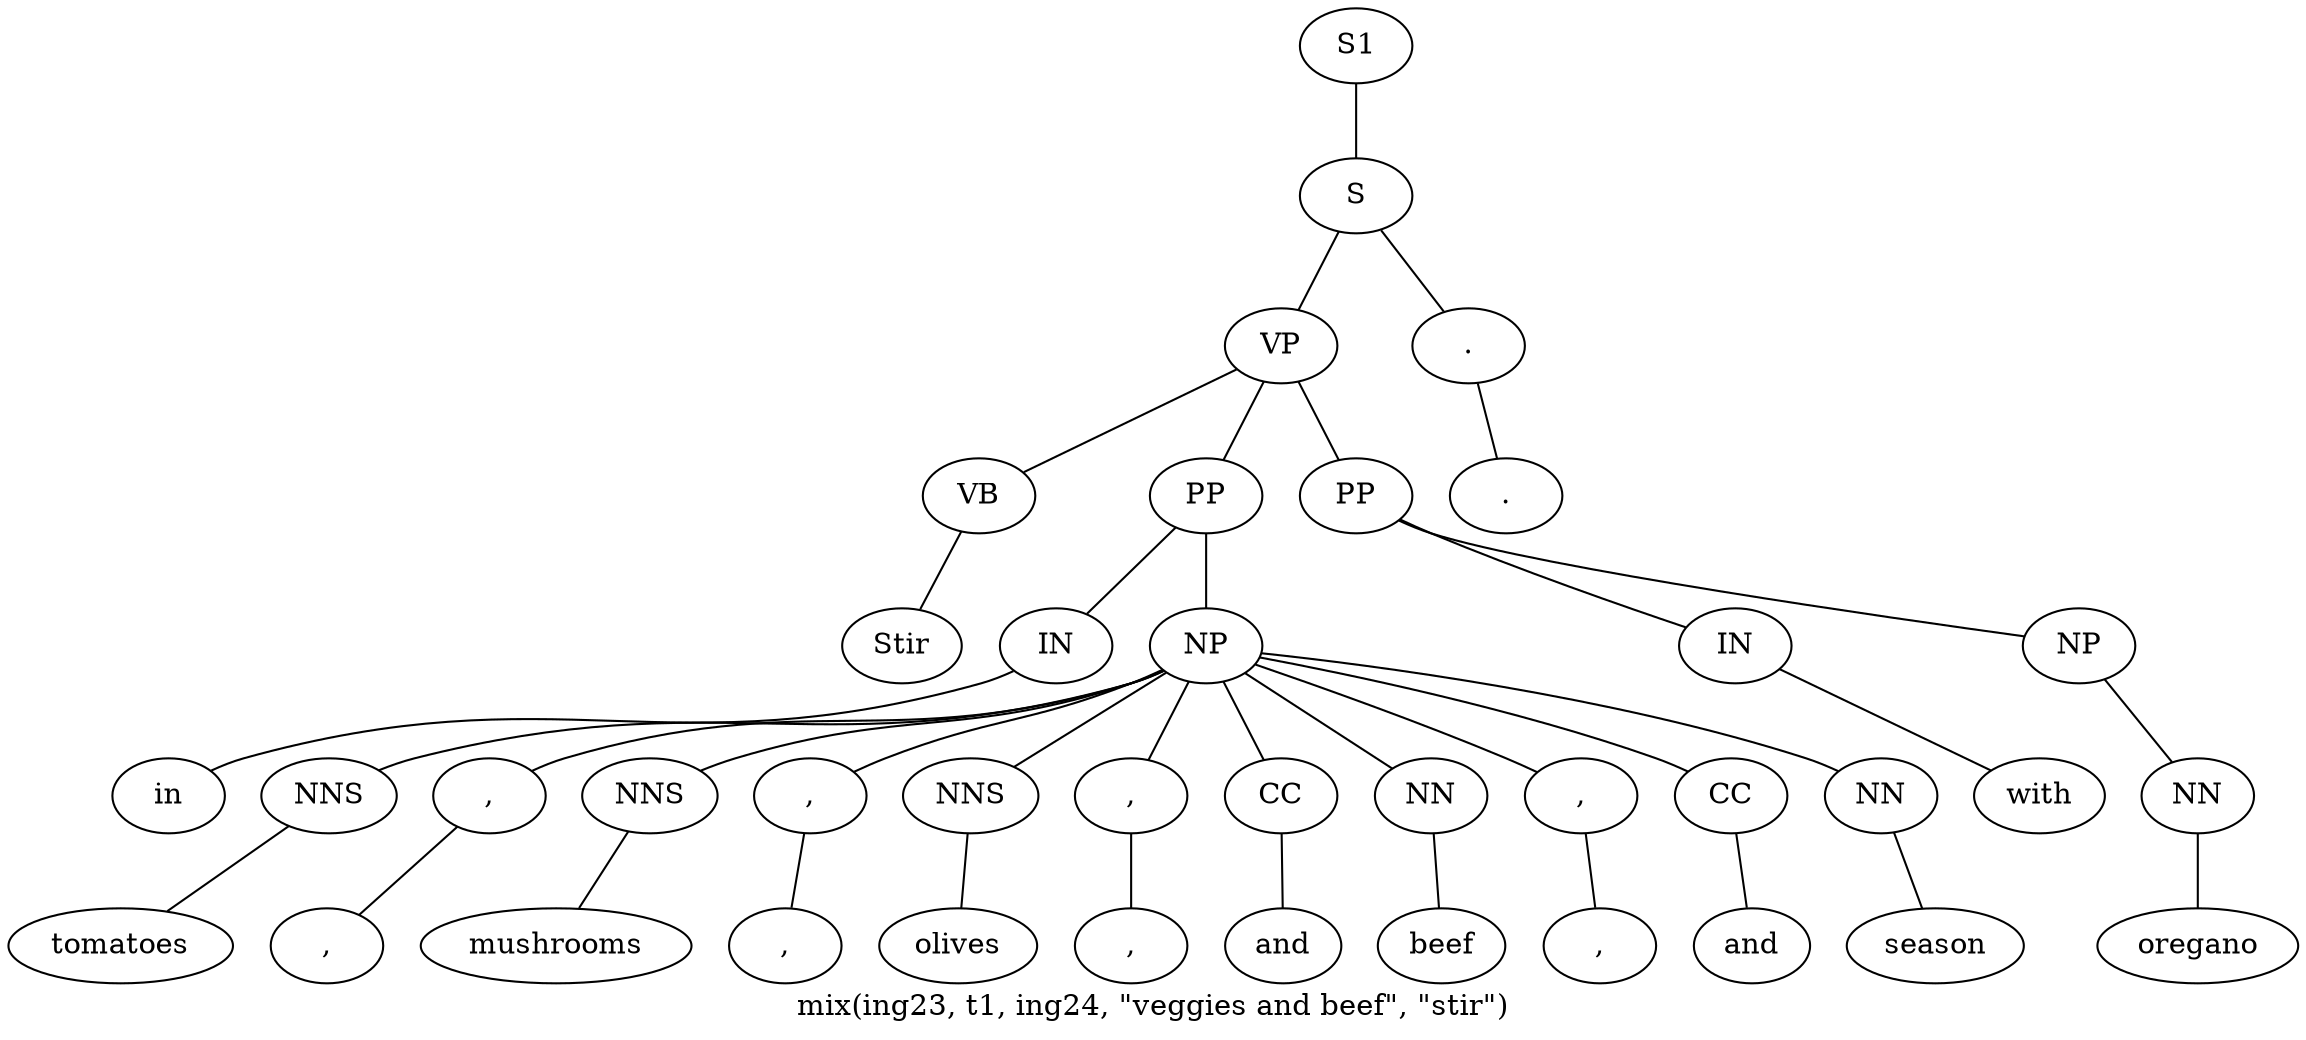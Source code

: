 graph SyntaxGraph {
	label = "mix(ing23, t1, ing24, \"veggies and beef\", \"stir\")";
	Node0 [label="S1"];
	Node1 [label="S"];
	Node2 [label="VP"];
	Node3 [label="VB"];
	Node4 [label="Stir"];
	Node5 [label="PP"];
	Node6 [label="IN"];
	Node7 [label="in"];
	Node8 [label="NP"];
	Node9 [label="NNS"];
	Node10 [label="tomatoes"];
	Node11 [label=","];
	Node12 [label=","];
	Node13 [label="NNS"];
	Node14 [label="mushrooms"];
	Node15 [label=","];
	Node16 [label=","];
	Node17 [label="NNS"];
	Node18 [label="olives"];
	Node19 [label=","];
	Node20 [label=","];
	Node21 [label="CC"];
	Node22 [label="and"];
	Node23 [label="NN"];
	Node24 [label="beef"];
	Node25 [label=","];
	Node26 [label=","];
	Node27 [label="CC"];
	Node28 [label="and"];
	Node29 [label="NN"];
	Node30 [label="season"];
	Node31 [label="PP"];
	Node32 [label="IN"];
	Node33 [label="with"];
	Node34 [label="NP"];
	Node35 [label="NN"];
	Node36 [label="oregano"];
	Node37 [label="."];
	Node38 [label="."];

	Node0 -- Node1;
	Node1 -- Node2;
	Node1 -- Node37;
	Node2 -- Node3;
	Node2 -- Node5;
	Node2 -- Node31;
	Node3 -- Node4;
	Node5 -- Node6;
	Node5 -- Node8;
	Node6 -- Node7;
	Node8 -- Node9;
	Node8 -- Node11;
	Node8 -- Node13;
	Node8 -- Node15;
	Node8 -- Node17;
	Node8 -- Node19;
	Node8 -- Node21;
	Node8 -- Node23;
	Node8 -- Node25;
	Node8 -- Node27;
	Node8 -- Node29;
	Node9 -- Node10;
	Node11 -- Node12;
	Node13 -- Node14;
	Node15 -- Node16;
	Node17 -- Node18;
	Node19 -- Node20;
	Node21 -- Node22;
	Node23 -- Node24;
	Node25 -- Node26;
	Node27 -- Node28;
	Node29 -- Node30;
	Node31 -- Node32;
	Node31 -- Node34;
	Node32 -- Node33;
	Node34 -- Node35;
	Node35 -- Node36;
	Node37 -- Node38;
}